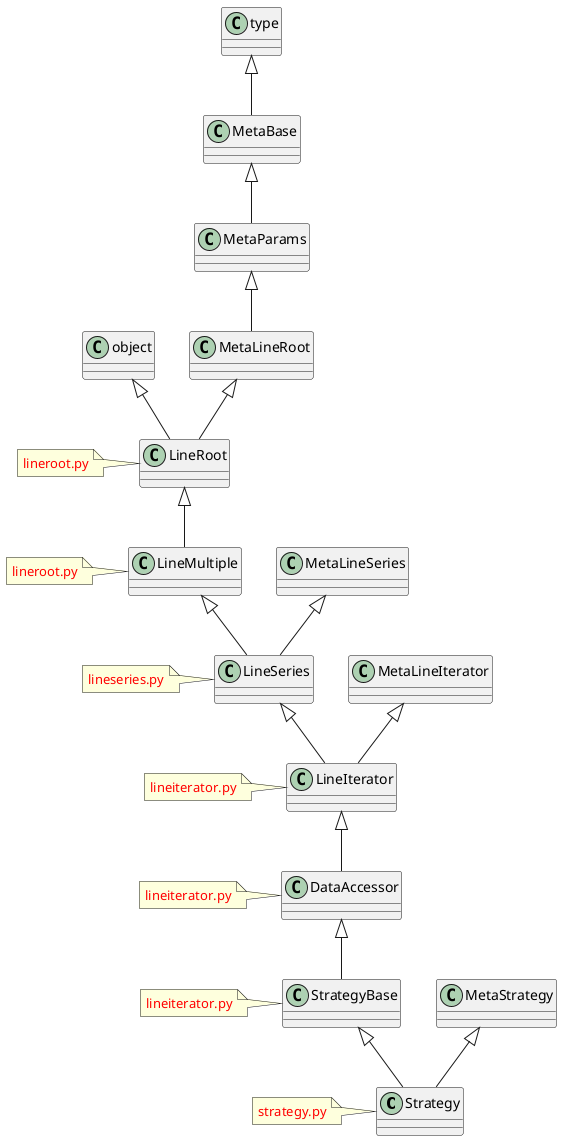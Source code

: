 @startuml
'https://plantuml.com/class-diagram

class Strategy
note left: <color:red>strategy.py</color>

class StrategyBase
note left: <color:red>lineiterator.py</color>

class DataAccessor
note left: <color:red>lineiterator.py</color>

class LineIterator
note left: <color:red>lineiterator.py</color>

class LineSeries
note left: <color:red>lineseries.py</color>

class LineMultiple
note left: <color:red>lineroot.py</color>

class LineRoot
note left: <color:red>lineroot.py</color>

class object

object <|-- LineRoot
LineRoot <|-- LineMultiple
LineMultiple <|-- LineSeries
LineSeries <|-- LineIterator
LineIterator <|-- DataAccessor
DataAccessor <|-- StrategyBase
StrategyBase <|-- Strategy

class MetaStrategy
MetaStrategy <|-- Strategy

class MetaLineIterator
MetaLineIterator <|-- LineIterator

class MetaLineSeries
MetaLineSeries <|-- LineSeries

class MetaLineRoot
MetaLineRoot <|-- LineRoot

class MetaParams
MetaParams <|-- MetaLineRoot

class MetaBase
MetaBase <|-- MetaParams
type <|-- MetaBase


@enduml